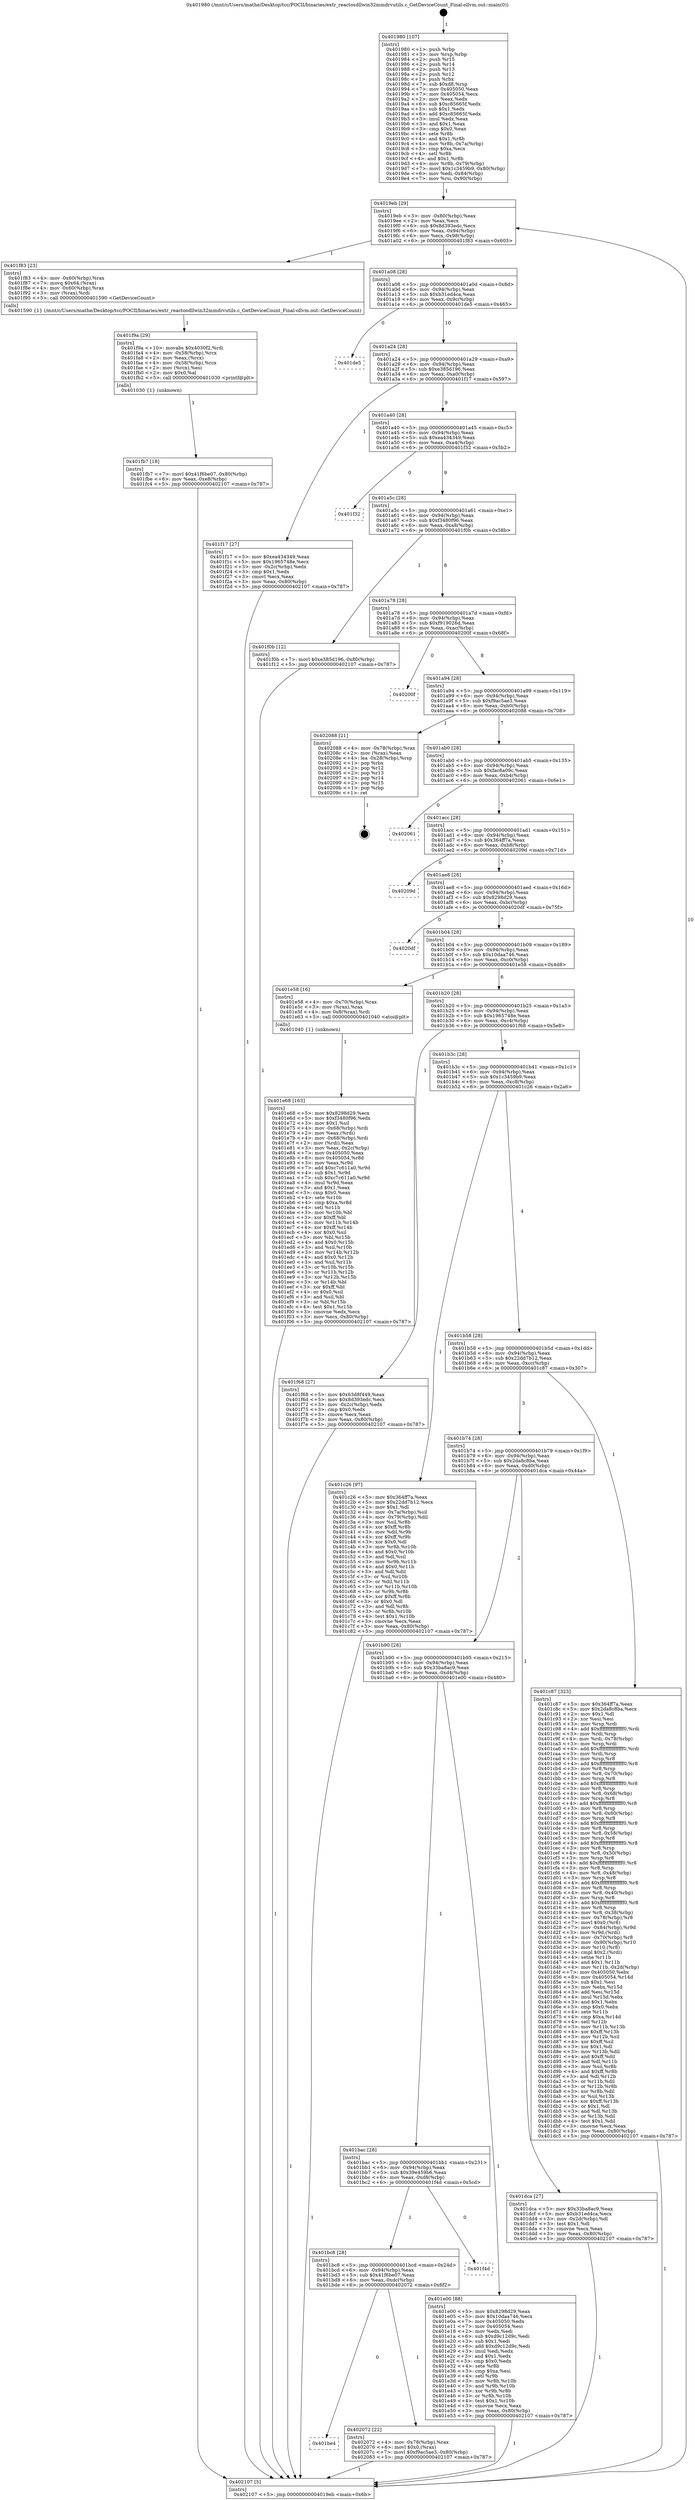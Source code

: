 digraph "0x401980" {
  label = "0x401980 (/mnt/c/Users/mathe/Desktop/tcc/POCII/binaries/extr_reactosdllwin32mmdrvutils.c_GetDeviceCount_Final-ollvm.out::main(0))"
  labelloc = "t"
  node[shape=record]

  Entry [label="",width=0.3,height=0.3,shape=circle,fillcolor=black,style=filled]
  "0x4019eb" [label="{
     0x4019eb [29]\l
     | [instrs]\l
     &nbsp;&nbsp;0x4019eb \<+3\>: mov -0x80(%rbp),%eax\l
     &nbsp;&nbsp;0x4019ee \<+2\>: mov %eax,%ecx\l
     &nbsp;&nbsp;0x4019f0 \<+6\>: sub $0x8d393edc,%ecx\l
     &nbsp;&nbsp;0x4019f6 \<+6\>: mov %eax,-0x94(%rbp)\l
     &nbsp;&nbsp;0x4019fc \<+6\>: mov %ecx,-0x98(%rbp)\l
     &nbsp;&nbsp;0x401a02 \<+6\>: je 0000000000401f83 \<main+0x603\>\l
  }"]
  "0x401f83" [label="{
     0x401f83 [23]\l
     | [instrs]\l
     &nbsp;&nbsp;0x401f83 \<+4\>: mov -0x60(%rbp),%rax\l
     &nbsp;&nbsp;0x401f87 \<+7\>: movq $0x64,(%rax)\l
     &nbsp;&nbsp;0x401f8e \<+4\>: mov -0x60(%rbp),%rax\l
     &nbsp;&nbsp;0x401f92 \<+3\>: mov (%rax),%rdi\l
     &nbsp;&nbsp;0x401f95 \<+5\>: call 0000000000401590 \<GetDeviceCount\>\l
     | [calls]\l
     &nbsp;&nbsp;0x401590 \{1\} (/mnt/c/Users/mathe/Desktop/tcc/POCII/binaries/extr_reactosdllwin32mmdrvutils.c_GetDeviceCount_Final-ollvm.out::GetDeviceCount)\l
  }"]
  "0x401a08" [label="{
     0x401a08 [28]\l
     | [instrs]\l
     &nbsp;&nbsp;0x401a08 \<+5\>: jmp 0000000000401a0d \<main+0x8d\>\l
     &nbsp;&nbsp;0x401a0d \<+6\>: mov -0x94(%rbp),%eax\l
     &nbsp;&nbsp;0x401a13 \<+5\>: sub $0xb31ed4ca,%eax\l
     &nbsp;&nbsp;0x401a18 \<+6\>: mov %eax,-0x9c(%rbp)\l
     &nbsp;&nbsp;0x401a1e \<+6\>: je 0000000000401de5 \<main+0x465\>\l
  }"]
  Exit [label="",width=0.3,height=0.3,shape=circle,fillcolor=black,style=filled,peripheries=2]
  "0x401de5" [label="{
     0x401de5\l
  }", style=dashed]
  "0x401a24" [label="{
     0x401a24 [28]\l
     | [instrs]\l
     &nbsp;&nbsp;0x401a24 \<+5\>: jmp 0000000000401a29 \<main+0xa9\>\l
     &nbsp;&nbsp;0x401a29 \<+6\>: mov -0x94(%rbp),%eax\l
     &nbsp;&nbsp;0x401a2f \<+5\>: sub $0xe385d196,%eax\l
     &nbsp;&nbsp;0x401a34 \<+6\>: mov %eax,-0xa0(%rbp)\l
     &nbsp;&nbsp;0x401a3a \<+6\>: je 0000000000401f17 \<main+0x597\>\l
  }"]
  "0x401be4" [label="{
     0x401be4\l
  }", style=dashed]
  "0x401f17" [label="{
     0x401f17 [27]\l
     | [instrs]\l
     &nbsp;&nbsp;0x401f17 \<+5\>: mov $0xea434349,%eax\l
     &nbsp;&nbsp;0x401f1c \<+5\>: mov $0x1965748e,%ecx\l
     &nbsp;&nbsp;0x401f21 \<+3\>: mov -0x2c(%rbp),%edx\l
     &nbsp;&nbsp;0x401f24 \<+3\>: cmp $0x1,%edx\l
     &nbsp;&nbsp;0x401f27 \<+3\>: cmovl %ecx,%eax\l
     &nbsp;&nbsp;0x401f2a \<+3\>: mov %eax,-0x80(%rbp)\l
     &nbsp;&nbsp;0x401f2d \<+5\>: jmp 0000000000402107 \<main+0x787\>\l
  }"]
  "0x401a40" [label="{
     0x401a40 [28]\l
     | [instrs]\l
     &nbsp;&nbsp;0x401a40 \<+5\>: jmp 0000000000401a45 \<main+0xc5\>\l
     &nbsp;&nbsp;0x401a45 \<+6\>: mov -0x94(%rbp),%eax\l
     &nbsp;&nbsp;0x401a4b \<+5\>: sub $0xea434349,%eax\l
     &nbsp;&nbsp;0x401a50 \<+6\>: mov %eax,-0xa4(%rbp)\l
     &nbsp;&nbsp;0x401a56 \<+6\>: je 0000000000401f32 \<main+0x5b2\>\l
  }"]
  "0x402072" [label="{
     0x402072 [22]\l
     | [instrs]\l
     &nbsp;&nbsp;0x402072 \<+4\>: mov -0x78(%rbp),%rax\l
     &nbsp;&nbsp;0x402076 \<+6\>: movl $0x0,(%rax)\l
     &nbsp;&nbsp;0x40207c \<+7\>: movl $0xf9ac5ae3,-0x80(%rbp)\l
     &nbsp;&nbsp;0x402083 \<+5\>: jmp 0000000000402107 \<main+0x787\>\l
  }"]
  "0x401f32" [label="{
     0x401f32\l
  }", style=dashed]
  "0x401a5c" [label="{
     0x401a5c [28]\l
     | [instrs]\l
     &nbsp;&nbsp;0x401a5c \<+5\>: jmp 0000000000401a61 \<main+0xe1\>\l
     &nbsp;&nbsp;0x401a61 \<+6\>: mov -0x94(%rbp),%eax\l
     &nbsp;&nbsp;0x401a67 \<+5\>: sub $0xf3480f96,%eax\l
     &nbsp;&nbsp;0x401a6c \<+6\>: mov %eax,-0xa8(%rbp)\l
     &nbsp;&nbsp;0x401a72 \<+6\>: je 0000000000401f0b \<main+0x58b\>\l
  }"]
  "0x401bc8" [label="{
     0x401bc8 [28]\l
     | [instrs]\l
     &nbsp;&nbsp;0x401bc8 \<+5\>: jmp 0000000000401bcd \<main+0x24d\>\l
     &nbsp;&nbsp;0x401bcd \<+6\>: mov -0x94(%rbp),%eax\l
     &nbsp;&nbsp;0x401bd3 \<+5\>: sub $0x41f6be07,%eax\l
     &nbsp;&nbsp;0x401bd8 \<+6\>: mov %eax,-0xdc(%rbp)\l
     &nbsp;&nbsp;0x401bde \<+6\>: je 0000000000402072 \<main+0x6f2\>\l
  }"]
  "0x401f0b" [label="{
     0x401f0b [12]\l
     | [instrs]\l
     &nbsp;&nbsp;0x401f0b \<+7\>: movl $0xe385d196,-0x80(%rbp)\l
     &nbsp;&nbsp;0x401f12 \<+5\>: jmp 0000000000402107 \<main+0x787\>\l
  }"]
  "0x401a78" [label="{
     0x401a78 [28]\l
     | [instrs]\l
     &nbsp;&nbsp;0x401a78 \<+5\>: jmp 0000000000401a7d \<main+0xfd\>\l
     &nbsp;&nbsp;0x401a7d \<+6\>: mov -0x94(%rbp),%eax\l
     &nbsp;&nbsp;0x401a83 \<+5\>: sub $0xf919026d,%eax\l
     &nbsp;&nbsp;0x401a88 \<+6\>: mov %eax,-0xac(%rbp)\l
     &nbsp;&nbsp;0x401a8e \<+6\>: je 000000000040200f \<main+0x68f\>\l
  }"]
  "0x401f4d" [label="{
     0x401f4d\l
  }", style=dashed]
  "0x40200f" [label="{
     0x40200f\l
  }", style=dashed]
  "0x401a94" [label="{
     0x401a94 [28]\l
     | [instrs]\l
     &nbsp;&nbsp;0x401a94 \<+5\>: jmp 0000000000401a99 \<main+0x119\>\l
     &nbsp;&nbsp;0x401a99 \<+6\>: mov -0x94(%rbp),%eax\l
     &nbsp;&nbsp;0x401a9f \<+5\>: sub $0xf9ac5ae3,%eax\l
     &nbsp;&nbsp;0x401aa4 \<+6\>: mov %eax,-0xb0(%rbp)\l
     &nbsp;&nbsp;0x401aaa \<+6\>: je 0000000000402088 \<main+0x708\>\l
  }"]
  "0x401fb7" [label="{
     0x401fb7 [18]\l
     | [instrs]\l
     &nbsp;&nbsp;0x401fb7 \<+7\>: movl $0x41f6be07,-0x80(%rbp)\l
     &nbsp;&nbsp;0x401fbe \<+6\>: mov %eax,-0xe8(%rbp)\l
     &nbsp;&nbsp;0x401fc4 \<+5\>: jmp 0000000000402107 \<main+0x787\>\l
  }"]
  "0x402088" [label="{
     0x402088 [21]\l
     | [instrs]\l
     &nbsp;&nbsp;0x402088 \<+4\>: mov -0x78(%rbp),%rax\l
     &nbsp;&nbsp;0x40208c \<+2\>: mov (%rax),%eax\l
     &nbsp;&nbsp;0x40208e \<+4\>: lea -0x28(%rbp),%rsp\l
     &nbsp;&nbsp;0x402092 \<+1\>: pop %rbx\l
     &nbsp;&nbsp;0x402093 \<+2\>: pop %r12\l
     &nbsp;&nbsp;0x402095 \<+2\>: pop %r13\l
     &nbsp;&nbsp;0x402097 \<+2\>: pop %r14\l
     &nbsp;&nbsp;0x402099 \<+2\>: pop %r15\l
     &nbsp;&nbsp;0x40209b \<+1\>: pop %rbp\l
     &nbsp;&nbsp;0x40209c \<+1\>: ret\l
  }"]
  "0x401ab0" [label="{
     0x401ab0 [28]\l
     | [instrs]\l
     &nbsp;&nbsp;0x401ab0 \<+5\>: jmp 0000000000401ab5 \<main+0x135\>\l
     &nbsp;&nbsp;0x401ab5 \<+6\>: mov -0x94(%rbp),%eax\l
     &nbsp;&nbsp;0x401abb \<+5\>: sub $0xfac8a09c,%eax\l
     &nbsp;&nbsp;0x401ac0 \<+6\>: mov %eax,-0xb4(%rbp)\l
     &nbsp;&nbsp;0x401ac6 \<+6\>: je 0000000000402061 \<main+0x6e1\>\l
  }"]
  "0x401f9a" [label="{
     0x401f9a [29]\l
     | [instrs]\l
     &nbsp;&nbsp;0x401f9a \<+10\>: movabs $0x4030f2,%rdi\l
     &nbsp;&nbsp;0x401fa4 \<+4\>: mov -0x58(%rbp),%rcx\l
     &nbsp;&nbsp;0x401fa8 \<+2\>: mov %eax,(%rcx)\l
     &nbsp;&nbsp;0x401faa \<+4\>: mov -0x58(%rbp),%rcx\l
     &nbsp;&nbsp;0x401fae \<+2\>: mov (%rcx),%esi\l
     &nbsp;&nbsp;0x401fb0 \<+2\>: mov $0x0,%al\l
     &nbsp;&nbsp;0x401fb2 \<+5\>: call 0000000000401030 \<printf@plt\>\l
     | [calls]\l
     &nbsp;&nbsp;0x401030 \{1\} (unknown)\l
  }"]
  "0x402061" [label="{
     0x402061\l
  }", style=dashed]
  "0x401acc" [label="{
     0x401acc [28]\l
     | [instrs]\l
     &nbsp;&nbsp;0x401acc \<+5\>: jmp 0000000000401ad1 \<main+0x151\>\l
     &nbsp;&nbsp;0x401ad1 \<+6\>: mov -0x94(%rbp),%eax\l
     &nbsp;&nbsp;0x401ad7 \<+5\>: sub $0x364ff7a,%eax\l
     &nbsp;&nbsp;0x401adc \<+6\>: mov %eax,-0xb8(%rbp)\l
     &nbsp;&nbsp;0x401ae2 \<+6\>: je 000000000040209d \<main+0x71d\>\l
  }"]
  "0x401e68" [label="{
     0x401e68 [163]\l
     | [instrs]\l
     &nbsp;&nbsp;0x401e68 \<+5\>: mov $0x8298d29,%ecx\l
     &nbsp;&nbsp;0x401e6d \<+5\>: mov $0xf3480f96,%edx\l
     &nbsp;&nbsp;0x401e72 \<+3\>: mov $0x1,%sil\l
     &nbsp;&nbsp;0x401e75 \<+4\>: mov -0x68(%rbp),%rdi\l
     &nbsp;&nbsp;0x401e79 \<+2\>: mov %eax,(%rdi)\l
     &nbsp;&nbsp;0x401e7b \<+4\>: mov -0x68(%rbp),%rdi\l
     &nbsp;&nbsp;0x401e7f \<+2\>: mov (%rdi),%eax\l
     &nbsp;&nbsp;0x401e81 \<+3\>: mov %eax,-0x2c(%rbp)\l
     &nbsp;&nbsp;0x401e84 \<+7\>: mov 0x405050,%eax\l
     &nbsp;&nbsp;0x401e8b \<+8\>: mov 0x405054,%r8d\l
     &nbsp;&nbsp;0x401e93 \<+3\>: mov %eax,%r9d\l
     &nbsp;&nbsp;0x401e96 \<+7\>: add $0xc7c611a0,%r9d\l
     &nbsp;&nbsp;0x401e9d \<+4\>: sub $0x1,%r9d\l
     &nbsp;&nbsp;0x401ea1 \<+7\>: sub $0xc7c611a0,%r9d\l
     &nbsp;&nbsp;0x401ea8 \<+4\>: imul %r9d,%eax\l
     &nbsp;&nbsp;0x401eac \<+3\>: and $0x1,%eax\l
     &nbsp;&nbsp;0x401eaf \<+3\>: cmp $0x0,%eax\l
     &nbsp;&nbsp;0x401eb2 \<+4\>: sete %r10b\l
     &nbsp;&nbsp;0x401eb6 \<+4\>: cmp $0xa,%r8d\l
     &nbsp;&nbsp;0x401eba \<+4\>: setl %r11b\l
     &nbsp;&nbsp;0x401ebe \<+3\>: mov %r10b,%bl\l
     &nbsp;&nbsp;0x401ec1 \<+3\>: xor $0xff,%bl\l
     &nbsp;&nbsp;0x401ec4 \<+3\>: mov %r11b,%r14b\l
     &nbsp;&nbsp;0x401ec7 \<+4\>: xor $0xff,%r14b\l
     &nbsp;&nbsp;0x401ecb \<+4\>: xor $0x0,%sil\l
     &nbsp;&nbsp;0x401ecf \<+3\>: mov %bl,%r15b\l
     &nbsp;&nbsp;0x401ed2 \<+4\>: and $0x0,%r15b\l
     &nbsp;&nbsp;0x401ed6 \<+3\>: and %sil,%r10b\l
     &nbsp;&nbsp;0x401ed9 \<+3\>: mov %r14b,%r12b\l
     &nbsp;&nbsp;0x401edc \<+4\>: and $0x0,%r12b\l
     &nbsp;&nbsp;0x401ee0 \<+3\>: and %sil,%r11b\l
     &nbsp;&nbsp;0x401ee3 \<+3\>: or %r10b,%r15b\l
     &nbsp;&nbsp;0x401ee6 \<+3\>: or %r11b,%r12b\l
     &nbsp;&nbsp;0x401ee9 \<+3\>: xor %r12b,%r15b\l
     &nbsp;&nbsp;0x401eec \<+3\>: or %r14b,%bl\l
     &nbsp;&nbsp;0x401eef \<+3\>: xor $0xff,%bl\l
     &nbsp;&nbsp;0x401ef2 \<+4\>: or $0x0,%sil\l
     &nbsp;&nbsp;0x401ef6 \<+3\>: and %sil,%bl\l
     &nbsp;&nbsp;0x401ef9 \<+3\>: or %bl,%r15b\l
     &nbsp;&nbsp;0x401efc \<+4\>: test $0x1,%r15b\l
     &nbsp;&nbsp;0x401f00 \<+3\>: cmovne %edx,%ecx\l
     &nbsp;&nbsp;0x401f03 \<+3\>: mov %ecx,-0x80(%rbp)\l
     &nbsp;&nbsp;0x401f06 \<+5\>: jmp 0000000000402107 \<main+0x787\>\l
  }"]
  "0x40209d" [label="{
     0x40209d\l
  }", style=dashed]
  "0x401ae8" [label="{
     0x401ae8 [28]\l
     | [instrs]\l
     &nbsp;&nbsp;0x401ae8 \<+5\>: jmp 0000000000401aed \<main+0x16d\>\l
     &nbsp;&nbsp;0x401aed \<+6\>: mov -0x94(%rbp),%eax\l
     &nbsp;&nbsp;0x401af3 \<+5\>: sub $0x8298d29,%eax\l
     &nbsp;&nbsp;0x401af8 \<+6\>: mov %eax,-0xbc(%rbp)\l
     &nbsp;&nbsp;0x401afe \<+6\>: je 00000000004020df \<main+0x75f\>\l
  }"]
  "0x401bac" [label="{
     0x401bac [28]\l
     | [instrs]\l
     &nbsp;&nbsp;0x401bac \<+5\>: jmp 0000000000401bb1 \<main+0x231\>\l
     &nbsp;&nbsp;0x401bb1 \<+6\>: mov -0x94(%rbp),%eax\l
     &nbsp;&nbsp;0x401bb7 \<+5\>: sub $0x39e459b6,%eax\l
     &nbsp;&nbsp;0x401bbc \<+6\>: mov %eax,-0xd8(%rbp)\l
     &nbsp;&nbsp;0x401bc2 \<+6\>: je 0000000000401f4d \<main+0x5cd\>\l
  }"]
  "0x4020df" [label="{
     0x4020df\l
  }", style=dashed]
  "0x401b04" [label="{
     0x401b04 [28]\l
     | [instrs]\l
     &nbsp;&nbsp;0x401b04 \<+5\>: jmp 0000000000401b09 \<main+0x189\>\l
     &nbsp;&nbsp;0x401b09 \<+6\>: mov -0x94(%rbp),%eax\l
     &nbsp;&nbsp;0x401b0f \<+5\>: sub $0x10daa746,%eax\l
     &nbsp;&nbsp;0x401b14 \<+6\>: mov %eax,-0xc0(%rbp)\l
     &nbsp;&nbsp;0x401b1a \<+6\>: je 0000000000401e58 \<main+0x4d8\>\l
  }"]
  "0x401e00" [label="{
     0x401e00 [88]\l
     | [instrs]\l
     &nbsp;&nbsp;0x401e00 \<+5\>: mov $0x8298d29,%eax\l
     &nbsp;&nbsp;0x401e05 \<+5\>: mov $0x10daa746,%ecx\l
     &nbsp;&nbsp;0x401e0a \<+7\>: mov 0x405050,%edx\l
     &nbsp;&nbsp;0x401e11 \<+7\>: mov 0x405054,%esi\l
     &nbsp;&nbsp;0x401e18 \<+2\>: mov %edx,%edi\l
     &nbsp;&nbsp;0x401e1a \<+6\>: sub $0xd9c12d9c,%edi\l
     &nbsp;&nbsp;0x401e20 \<+3\>: sub $0x1,%edi\l
     &nbsp;&nbsp;0x401e23 \<+6\>: add $0xd9c12d9c,%edi\l
     &nbsp;&nbsp;0x401e29 \<+3\>: imul %edi,%edx\l
     &nbsp;&nbsp;0x401e2c \<+3\>: and $0x1,%edx\l
     &nbsp;&nbsp;0x401e2f \<+3\>: cmp $0x0,%edx\l
     &nbsp;&nbsp;0x401e32 \<+4\>: sete %r8b\l
     &nbsp;&nbsp;0x401e36 \<+3\>: cmp $0xa,%esi\l
     &nbsp;&nbsp;0x401e39 \<+4\>: setl %r9b\l
     &nbsp;&nbsp;0x401e3d \<+3\>: mov %r8b,%r10b\l
     &nbsp;&nbsp;0x401e40 \<+3\>: and %r9b,%r10b\l
     &nbsp;&nbsp;0x401e43 \<+3\>: xor %r9b,%r8b\l
     &nbsp;&nbsp;0x401e46 \<+3\>: or %r8b,%r10b\l
     &nbsp;&nbsp;0x401e49 \<+4\>: test $0x1,%r10b\l
     &nbsp;&nbsp;0x401e4d \<+3\>: cmovne %ecx,%eax\l
     &nbsp;&nbsp;0x401e50 \<+3\>: mov %eax,-0x80(%rbp)\l
     &nbsp;&nbsp;0x401e53 \<+5\>: jmp 0000000000402107 \<main+0x787\>\l
  }"]
  "0x401e58" [label="{
     0x401e58 [16]\l
     | [instrs]\l
     &nbsp;&nbsp;0x401e58 \<+4\>: mov -0x70(%rbp),%rax\l
     &nbsp;&nbsp;0x401e5c \<+3\>: mov (%rax),%rax\l
     &nbsp;&nbsp;0x401e5f \<+4\>: mov 0x8(%rax),%rdi\l
     &nbsp;&nbsp;0x401e63 \<+5\>: call 0000000000401040 \<atoi@plt\>\l
     | [calls]\l
     &nbsp;&nbsp;0x401040 \{1\} (unknown)\l
  }"]
  "0x401b20" [label="{
     0x401b20 [28]\l
     | [instrs]\l
     &nbsp;&nbsp;0x401b20 \<+5\>: jmp 0000000000401b25 \<main+0x1a5\>\l
     &nbsp;&nbsp;0x401b25 \<+6\>: mov -0x94(%rbp),%eax\l
     &nbsp;&nbsp;0x401b2b \<+5\>: sub $0x1965748e,%eax\l
     &nbsp;&nbsp;0x401b30 \<+6\>: mov %eax,-0xc4(%rbp)\l
     &nbsp;&nbsp;0x401b36 \<+6\>: je 0000000000401f68 \<main+0x5e8\>\l
  }"]
  "0x401b90" [label="{
     0x401b90 [28]\l
     | [instrs]\l
     &nbsp;&nbsp;0x401b90 \<+5\>: jmp 0000000000401b95 \<main+0x215\>\l
     &nbsp;&nbsp;0x401b95 \<+6\>: mov -0x94(%rbp),%eax\l
     &nbsp;&nbsp;0x401b9b \<+5\>: sub $0x33ba8ac9,%eax\l
     &nbsp;&nbsp;0x401ba0 \<+6\>: mov %eax,-0xd4(%rbp)\l
     &nbsp;&nbsp;0x401ba6 \<+6\>: je 0000000000401e00 \<main+0x480\>\l
  }"]
  "0x401f68" [label="{
     0x401f68 [27]\l
     | [instrs]\l
     &nbsp;&nbsp;0x401f68 \<+5\>: mov $0x63d8f449,%eax\l
     &nbsp;&nbsp;0x401f6d \<+5\>: mov $0x8d393edc,%ecx\l
     &nbsp;&nbsp;0x401f72 \<+3\>: mov -0x2c(%rbp),%edx\l
     &nbsp;&nbsp;0x401f75 \<+3\>: cmp $0x0,%edx\l
     &nbsp;&nbsp;0x401f78 \<+3\>: cmove %ecx,%eax\l
     &nbsp;&nbsp;0x401f7b \<+3\>: mov %eax,-0x80(%rbp)\l
     &nbsp;&nbsp;0x401f7e \<+5\>: jmp 0000000000402107 \<main+0x787\>\l
  }"]
  "0x401b3c" [label="{
     0x401b3c [28]\l
     | [instrs]\l
     &nbsp;&nbsp;0x401b3c \<+5\>: jmp 0000000000401b41 \<main+0x1c1\>\l
     &nbsp;&nbsp;0x401b41 \<+6\>: mov -0x94(%rbp),%eax\l
     &nbsp;&nbsp;0x401b47 \<+5\>: sub $0x1c3459b9,%eax\l
     &nbsp;&nbsp;0x401b4c \<+6\>: mov %eax,-0xc8(%rbp)\l
     &nbsp;&nbsp;0x401b52 \<+6\>: je 0000000000401c26 \<main+0x2a6\>\l
  }"]
  "0x401dca" [label="{
     0x401dca [27]\l
     | [instrs]\l
     &nbsp;&nbsp;0x401dca \<+5\>: mov $0x33ba8ac9,%eax\l
     &nbsp;&nbsp;0x401dcf \<+5\>: mov $0xb31ed4ca,%ecx\l
     &nbsp;&nbsp;0x401dd4 \<+3\>: mov -0x2d(%rbp),%dl\l
     &nbsp;&nbsp;0x401dd7 \<+3\>: test $0x1,%dl\l
     &nbsp;&nbsp;0x401dda \<+3\>: cmovne %ecx,%eax\l
     &nbsp;&nbsp;0x401ddd \<+3\>: mov %eax,-0x80(%rbp)\l
     &nbsp;&nbsp;0x401de0 \<+5\>: jmp 0000000000402107 \<main+0x787\>\l
  }"]
  "0x401c26" [label="{
     0x401c26 [97]\l
     | [instrs]\l
     &nbsp;&nbsp;0x401c26 \<+5\>: mov $0x364ff7a,%eax\l
     &nbsp;&nbsp;0x401c2b \<+5\>: mov $0x22dd7b12,%ecx\l
     &nbsp;&nbsp;0x401c30 \<+2\>: mov $0x1,%dl\l
     &nbsp;&nbsp;0x401c32 \<+4\>: mov -0x7a(%rbp),%sil\l
     &nbsp;&nbsp;0x401c36 \<+4\>: mov -0x79(%rbp),%dil\l
     &nbsp;&nbsp;0x401c3a \<+3\>: mov %sil,%r8b\l
     &nbsp;&nbsp;0x401c3d \<+4\>: xor $0xff,%r8b\l
     &nbsp;&nbsp;0x401c41 \<+3\>: mov %dil,%r9b\l
     &nbsp;&nbsp;0x401c44 \<+4\>: xor $0xff,%r9b\l
     &nbsp;&nbsp;0x401c48 \<+3\>: xor $0x0,%dl\l
     &nbsp;&nbsp;0x401c4b \<+3\>: mov %r8b,%r10b\l
     &nbsp;&nbsp;0x401c4e \<+4\>: and $0x0,%r10b\l
     &nbsp;&nbsp;0x401c52 \<+3\>: and %dl,%sil\l
     &nbsp;&nbsp;0x401c55 \<+3\>: mov %r9b,%r11b\l
     &nbsp;&nbsp;0x401c58 \<+4\>: and $0x0,%r11b\l
     &nbsp;&nbsp;0x401c5c \<+3\>: and %dl,%dil\l
     &nbsp;&nbsp;0x401c5f \<+3\>: or %sil,%r10b\l
     &nbsp;&nbsp;0x401c62 \<+3\>: or %dil,%r11b\l
     &nbsp;&nbsp;0x401c65 \<+3\>: xor %r11b,%r10b\l
     &nbsp;&nbsp;0x401c68 \<+3\>: or %r9b,%r8b\l
     &nbsp;&nbsp;0x401c6b \<+4\>: xor $0xff,%r8b\l
     &nbsp;&nbsp;0x401c6f \<+3\>: or $0x0,%dl\l
     &nbsp;&nbsp;0x401c72 \<+3\>: and %dl,%r8b\l
     &nbsp;&nbsp;0x401c75 \<+3\>: or %r8b,%r10b\l
     &nbsp;&nbsp;0x401c78 \<+4\>: test $0x1,%r10b\l
     &nbsp;&nbsp;0x401c7c \<+3\>: cmovne %ecx,%eax\l
     &nbsp;&nbsp;0x401c7f \<+3\>: mov %eax,-0x80(%rbp)\l
     &nbsp;&nbsp;0x401c82 \<+5\>: jmp 0000000000402107 \<main+0x787\>\l
  }"]
  "0x401b58" [label="{
     0x401b58 [28]\l
     | [instrs]\l
     &nbsp;&nbsp;0x401b58 \<+5\>: jmp 0000000000401b5d \<main+0x1dd\>\l
     &nbsp;&nbsp;0x401b5d \<+6\>: mov -0x94(%rbp),%eax\l
     &nbsp;&nbsp;0x401b63 \<+5\>: sub $0x22dd7b12,%eax\l
     &nbsp;&nbsp;0x401b68 \<+6\>: mov %eax,-0xcc(%rbp)\l
     &nbsp;&nbsp;0x401b6e \<+6\>: je 0000000000401c87 \<main+0x307\>\l
  }"]
  "0x402107" [label="{
     0x402107 [5]\l
     | [instrs]\l
     &nbsp;&nbsp;0x402107 \<+5\>: jmp 00000000004019eb \<main+0x6b\>\l
  }"]
  "0x401980" [label="{
     0x401980 [107]\l
     | [instrs]\l
     &nbsp;&nbsp;0x401980 \<+1\>: push %rbp\l
     &nbsp;&nbsp;0x401981 \<+3\>: mov %rsp,%rbp\l
     &nbsp;&nbsp;0x401984 \<+2\>: push %r15\l
     &nbsp;&nbsp;0x401986 \<+2\>: push %r14\l
     &nbsp;&nbsp;0x401988 \<+2\>: push %r13\l
     &nbsp;&nbsp;0x40198a \<+2\>: push %r12\l
     &nbsp;&nbsp;0x40198c \<+1\>: push %rbx\l
     &nbsp;&nbsp;0x40198d \<+7\>: sub $0xd8,%rsp\l
     &nbsp;&nbsp;0x401994 \<+7\>: mov 0x405050,%eax\l
     &nbsp;&nbsp;0x40199b \<+7\>: mov 0x405054,%ecx\l
     &nbsp;&nbsp;0x4019a2 \<+2\>: mov %eax,%edx\l
     &nbsp;&nbsp;0x4019a4 \<+6\>: sub $0xc85665f,%edx\l
     &nbsp;&nbsp;0x4019aa \<+3\>: sub $0x1,%edx\l
     &nbsp;&nbsp;0x4019ad \<+6\>: add $0xc85665f,%edx\l
     &nbsp;&nbsp;0x4019b3 \<+3\>: imul %edx,%eax\l
     &nbsp;&nbsp;0x4019b6 \<+3\>: and $0x1,%eax\l
     &nbsp;&nbsp;0x4019b9 \<+3\>: cmp $0x0,%eax\l
     &nbsp;&nbsp;0x4019bc \<+4\>: sete %r8b\l
     &nbsp;&nbsp;0x4019c0 \<+4\>: and $0x1,%r8b\l
     &nbsp;&nbsp;0x4019c4 \<+4\>: mov %r8b,-0x7a(%rbp)\l
     &nbsp;&nbsp;0x4019c8 \<+3\>: cmp $0xa,%ecx\l
     &nbsp;&nbsp;0x4019cb \<+4\>: setl %r8b\l
     &nbsp;&nbsp;0x4019cf \<+4\>: and $0x1,%r8b\l
     &nbsp;&nbsp;0x4019d3 \<+4\>: mov %r8b,-0x79(%rbp)\l
     &nbsp;&nbsp;0x4019d7 \<+7\>: movl $0x1c3459b9,-0x80(%rbp)\l
     &nbsp;&nbsp;0x4019de \<+6\>: mov %edi,-0x84(%rbp)\l
     &nbsp;&nbsp;0x4019e4 \<+7\>: mov %rsi,-0x90(%rbp)\l
  }"]
  "0x401b74" [label="{
     0x401b74 [28]\l
     | [instrs]\l
     &nbsp;&nbsp;0x401b74 \<+5\>: jmp 0000000000401b79 \<main+0x1f9\>\l
     &nbsp;&nbsp;0x401b79 \<+6\>: mov -0x94(%rbp),%eax\l
     &nbsp;&nbsp;0x401b7f \<+5\>: sub $0x2da8c8ba,%eax\l
     &nbsp;&nbsp;0x401b84 \<+6\>: mov %eax,-0xd0(%rbp)\l
     &nbsp;&nbsp;0x401b8a \<+6\>: je 0000000000401dca \<main+0x44a\>\l
  }"]
  "0x401c87" [label="{
     0x401c87 [323]\l
     | [instrs]\l
     &nbsp;&nbsp;0x401c87 \<+5\>: mov $0x364ff7a,%eax\l
     &nbsp;&nbsp;0x401c8c \<+5\>: mov $0x2da8c8ba,%ecx\l
     &nbsp;&nbsp;0x401c91 \<+2\>: mov $0x1,%dl\l
     &nbsp;&nbsp;0x401c93 \<+2\>: xor %esi,%esi\l
     &nbsp;&nbsp;0x401c95 \<+3\>: mov %rsp,%rdi\l
     &nbsp;&nbsp;0x401c98 \<+4\>: add $0xfffffffffffffff0,%rdi\l
     &nbsp;&nbsp;0x401c9c \<+3\>: mov %rdi,%rsp\l
     &nbsp;&nbsp;0x401c9f \<+4\>: mov %rdi,-0x78(%rbp)\l
     &nbsp;&nbsp;0x401ca3 \<+3\>: mov %rsp,%rdi\l
     &nbsp;&nbsp;0x401ca6 \<+4\>: add $0xfffffffffffffff0,%rdi\l
     &nbsp;&nbsp;0x401caa \<+3\>: mov %rdi,%rsp\l
     &nbsp;&nbsp;0x401cad \<+3\>: mov %rsp,%r8\l
     &nbsp;&nbsp;0x401cb0 \<+4\>: add $0xfffffffffffffff0,%r8\l
     &nbsp;&nbsp;0x401cb4 \<+3\>: mov %r8,%rsp\l
     &nbsp;&nbsp;0x401cb7 \<+4\>: mov %r8,-0x70(%rbp)\l
     &nbsp;&nbsp;0x401cbb \<+3\>: mov %rsp,%r8\l
     &nbsp;&nbsp;0x401cbe \<+4\>: add $0xfffffffffffffff0,%r8\l
     &nbsp;&nbsp;0x401cc2 \<+3\>: mov %r8,%rsp\l
     &nbsp;&nbsp;0x401cc5 \<+4\>: mov %r8,-0x68(%rbp)\l
     &nbsp;&nbsp;0x401cc9 \<+3\>: mov %rsp,%r8\l
     &nbsp;&nbsp;0x401ccc \<+4\>: add $0xfffffffffffffff0,%r8\l
     &nbsp;&nbsp;0x401cd0 \<+3\>: mov %r8,%rsp\l
     &nbsp;&nbsp;0x401cd3 \<+4\>: mov %r8,-0x60(%rbp)\l
     &nbsp;&nbsp;0x401cd7 \<+3\>: mov %rsp,%r8\l
     &nbsp;&nbsp;0x401cda \<+4\>: add $0xfffffffffffffff0,%r8\l
     &nbsp;&nbsp;0x401cde \<+3\>: mov %r8,%rsp\l
     &nbsp;&nbsp;0x401ce1 \<+4\>: mov %r8,-0x58(%rbp)\l
     &nbsp;&nbsp;0x401ce5 \<+3\>: mov %rsp,%r8\l
     &nbsp;&nbsp;0x401ce8 \<+4\>: add $0xfffffffffffffff0,%r8\l
     &nbsp;&nbsp;0x401cec \<+3\>: mov %r8,%rsp\l
     &nbsp;&nbsp;0x401cef \<+4\>: mov %r8,-0x50(%rbp)\l
     &nbsp;&nbsp;0x401cf3 \<+3\>: mov %rsp,%r8\l
     &nbsp;&nbsp;0x401cf6 \<+4\>: add $0xfffffffffffffff0,%r8\l
     &nbsp;&nbsp;0x401cfa \<+3\>: mov %r8,%rsp\l
     &nbsp;&nbsp;0x401cfd \<+4\>: mov %r8,-0x48(%rbp)\l
     &nbsp;&nbsp;0x401d01 \<+3\>: mov %rsp,%r8\l
     &nbsp;&nbsp;0x401d04 \<+4\>: add $0xfffffffffffffff0,%r8\l
     &nbsp;&nbsp;0x401d08 \<+3\>: mov %r8,%rsp\l
     &nbsp;&nbsp;0x401d0b \<+4\>: mov %r8,-0x40(%rbp)\l
     &nbsp;&nbsp;0x401d0f \<+3\>: mov %rsp,%r8\l
     &nbsp;&nbsp;0x401d12 \<+4\>: add $0xfffffffffffffff0,%r8\l
     &nbsp;&nbsp;0x401d16 \<+3\>: mov %r8,%rsp\l
     &nbsp;&nbsp;0x401d19 \<+4\>: mov %r8,-0x38(%rbp)\l
     &nbsp;&nbsp;0x401d1d \<+4\>: mov -0x78(%rbp),%r8\l
     &nbsp;&nbsp;0x401d21 \<+7\>: movl $0x0,(%r8)\l
     &nbsp;&nbsp;0x401d28 \<+7\>: mov -0x84(%rbp),%r9d\l
     &nbsp;&nbsp;0x401d2f \<+3\>: mov %r9d,(%rdi)\l
     &nbsp;&nbsp;0x401d32 \<+4\>: mov -0x70(%rbp),%r8\l
     &nbsp;&nbsp;0x401d36 \<+7\>: mov -0x90(%rbp),%r10\l
     &nbsp;&nbsp;0x401d3d \<+3\>: mov %r10,(%r8)\l
     &nbsp;&nbsp;0x401d40 \<+3\>: cmpl $0x2,(%rdi)\l
     &nbsp;&nbsp;0x401d43 \<+4\>: setne %r11b\l
     &nbsp;&nbsp;0x401d47 \<+4\>: and $0x1,%r11b\l
     &nbsp;&nbsp;0x401d4b \<+4\>: mov %r11b,-0x2d(%rbp)\l
     &nbsp;&nbsp;0x401d4f \<+7\>: mov 0x405050,%ebx\l
     &nbsp;&nbsp;0x401d56 \<+8\>: mov 0x405054,%r14d\l
     &nbsp;&nbsp;0x401d5e \<+3\>: sub $0x1,%esi\l
     &nbsp;&nbsp;0x401d61 \<+3\>: mov %ebx,%r15d\l
     &nbsp;&nbsp;0x401d64 \<+3\>: add %esi,%r15d\l
     &nbsp;&nbsp;0x401d67 \<+4\>: imul %r15d,%ebx\l
     &nbsp;&nbsp;0x401d6b \<+3\>: and $0x1,%ebx\l
     &nbsp;&nbsp;0x401d6e \<+3\>: cmp $0x0,%ebx\l
     &nbsp;&nbsp;0x401d71 \<+4\>: sete %r11b\l
     &nbsp;&nbsp;0x401d75 \<+4\>: cmp $0xa,%r14d\l
     &nbsp;&nbsp;0x401d79 \<+4\>: setl %r12b\l
     &nbsp;&nbsp;0x401d7d \<+3\>: mov %r11b,%r13b\l
     &nbsp;&nbsp;0x401d80 \<+4\>: xor $0xff,%r13b\l
     &nbsp;&nbsp;0x401d84 \<+3\>: mov %r12b,%sil\l
     &nbsp;&nbsp;0x401d87 \<+4\>: xor $0xff,%sil\l
     &nbsp;&nbsp;0x401d8b \<+3\>: xor $0x1,%dl\l
     &nbsp;&nbsp;0x401d8e \<+3\>: mov %r13b,%dil\l
     &nbsp;&nbsp;0x401d91 \<+4\>: and $0xff,%dil\l
     &nbsp;&nbsp;0x401d95 \<+3\>: and %dl,%r11b\l
     &nbsp;&nbsp;0x401d98 \<+3\>: mov %sil,%r8b\l
     &nbsp;&nbsp;0x401d9b \<+4\>: and $0xff,%r8b\l
     &nbsp;&nbsp;0x401d9f \<+3\>: and %dl,%r12b\l
     &nbsp;&nbsp;0x401da2 \<+3\>: or %r11b,%dil\l
     &nbsp;&nbsp;0x401da5 \<+3\>: or %r12b,%r8b\l
     &nbsp;&nbsp;0x401da8 \<+3\>: xor %r8b,%dil\l
     &nbsp;&nbsp;0x401dab \<+3\>: or %sil,%r13b\l
     &nbsp;&nbsp;0x401dae \<+4\>: xor $0xff,%r13b\l
     &nbsp;&nbsp;0x401db2 \<+3\>: or $0x1,%dl\l
     &nbsp;&nbsp;0x401db5 \<+3\>: and %dl,%r13b\l
     &nbsp;&nbsp;0x401db8 \<+3\>: or %r13b,%dil\l
     &nbsp;&nbsp;0x401dbb \<+4\>: test $0x1,%dil\l
     &nbsp;&nbsp;0x401dbf \<+3\>: cmovne %ecx,%eax\l
     &nbsp;&nbsp;0x401dc2 \<+3\>: mov %eax,-0x80(%rbp)\l
     &nbsp;&nbsp;0x401dc5 \<+5\>: jmp 0000000000402107 \<main+0x787\>\l
  }"]
  Entry -> "0x401980" [label=" 1"]
  "0x4019eb" -> "0x401f83" [label=" 1"]
  "0x4019eb" -> "0x401a08" [label=" 10"]
  "0x402088" -> Exit [label=" 1"]
  "0x401a08" -> "0x401de5" [label=" 0"]
  "0x401a08" -> "0x401a24" [label=" 10"]
  "0x402072" -> "0x402107" [label=" 1"]
  "0x401a24" -> "0x401f17" [label=" 1"]
  "0x401a24" -> "0x401a40" [label=" 9"]
  "0x401bc8" -> "0x401be4" [label=" 0"]
  "0x401a40" -> "0x401f32" [label=" 0"]
  "0x401a40" -> "0x401a5c" [label=" 9"]
  "0x401bc8" -> "0x402072" [label=" 1"]
  "0x401a5c" -> "0x401f0b" [label=" 1"]
  "0x401a5c" -> "0x401a78" [label=" 8"]
  "0x401bac" -> "0x401bc8" [label=" 1"]
  "0x401a78" -> "0x40200f" [label=" 0"]
  "0x401a78" -> "0x401a94" [label=" 8"]
  "0x401bac" -> "0x401f4d" [label=" 0"]
  "0x401a94" -> "0x402088" [label=" 1"]
  "0x401a94" -> "0x401ab0" [label=" 7"]
  "0x401fb7" -> "0x402107" [label=" 1"]
  "0x401ab0" -> "0x402061" [label=" 0"]
  "0x401ab0" -> "0x401acc" [label=" 7"]
  "0x401f9a" -> "0x401fb7" [label=" 1"]
  "0x401acc" -> "0x40209d" [label=" 0"]
  "0x401acc" -> "0x401ae8" [label=" 7"]
  "0x401f83" -> "0x401f9a" [label=" 1"]
  "0x401ae8" -> "0x4020df" [label=" 0"]
  "0x401ae8" -> "0x401b04" [label=" 7"]
  "0x401f68" -> "0x402107" [label=" 1"]
  "0x401b04" -> "0x401e58" [label=" 1"]
  "0x401b04" -> "0x401b20" [label=" 6"]
  "0x401f17" -> "0x402107" [label=" 1"]
  "0x401b20" -> "0x401f68" [label=" 1"]
  "0x401b20" -> "0x401b3c" [label=" 5"]
  "0x401e68" -> "0x402107" [label=" 1"]
  "0x401b3c" -> "0x401c26" [label=" 1"]
  "0x401b3c" -> "0x401b58" [label=" 4"]
  "0x401c26" -> "0x402107" [label=" 1"]
  "0x401980" -> "0x4019eb" [label=" 1"]
  "0x402107" -> "0x4019eb" [label=" 10"]
  "0x401e58" -> "0x401e68" [label=" 1"]
  "0x401b58" -> "0x401c87" [label=" 1"]
  "0x401b58" -> "0x401b74" [label=" 3"]
  "0x401b90" -> "0x401bac" [label=" 1"]
  "0x401c87" -> "0x402107" [label=" 1"]
  "0x401e00" -> "0x402107" [label=" 1"]
  "0x401b74" -> "0x401dca" [label=" 1"]
  "0x401b74" -> "0x401b90" [label=" 2"]
  "0x401dca" -> "0x402107" [label=" 1"]
  "0x401f0b" -> "0x402107" [label=" 1"]
  "0x401b90" -> "0x401e00" [label=" 1"]
}
